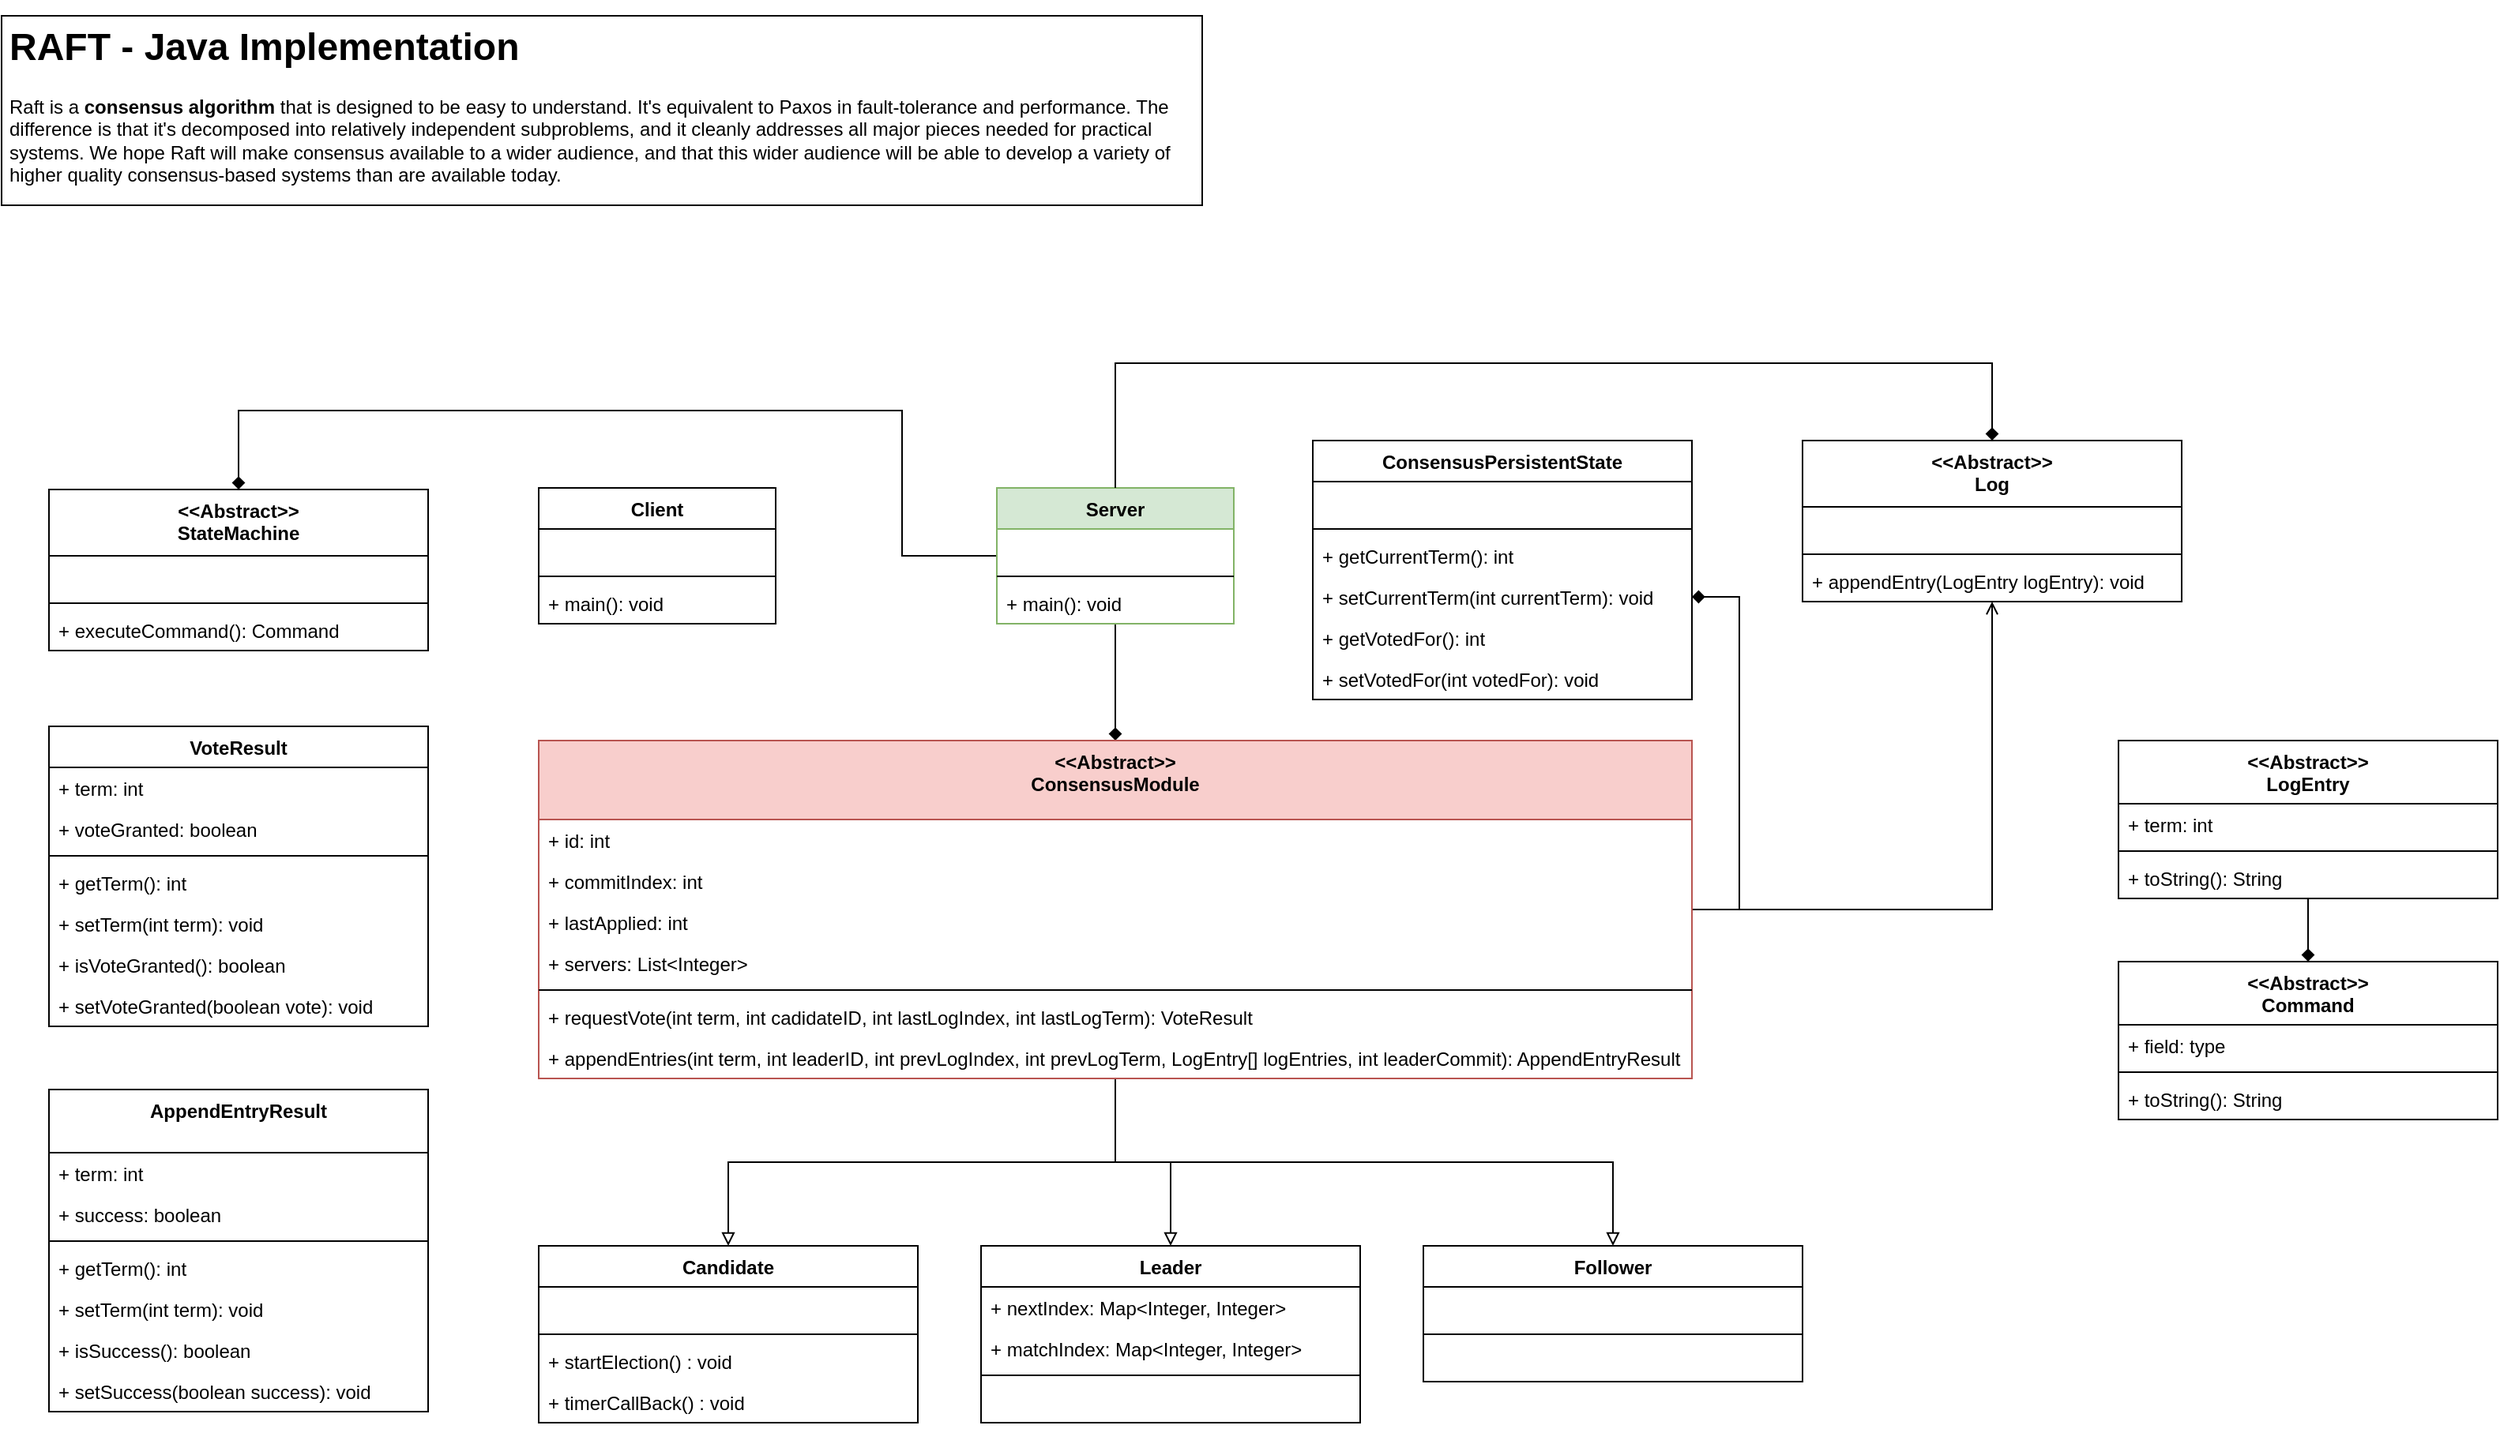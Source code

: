 <mxfile version="16.5.1" type="device"><diagram id="C5RBs43oDa-KdzZeNtuy" name="Java Classes UML"><mxGraphModel dx="1261" dy="967" grid="0" gridSize="10" guides="1" tooltips="1" connect="1" arrows="1" fold="1" page="1" pageScale="1" pageWidth="827" pageHeight="1169" math="0" shadow="0"><root><mxCell id="WIyWlLk6GJQsqaUBKTNV-0"/><mxCell id="WIyWlLk6GJQsqaUBKTNV-1" parent="WIyWlLk6GJQsqaUBKTNV-0"/><mxCell id="46X_BfpMPTvYFvaqsZuw-0" value="Candidate" style="swimlane;fontStyle=1;align=center;verticalAlign=top;childLayout=stackLayout;horizontal=1;startSize=26;horizontalStack=0;resizeParent=1;resizeParentMax=0;resizeLast=0;collapsible=1;marginBottom=0;" vertex="1" parent="WIyWlLk6GJQsqaUBKTNV-1"><mxGeometry x="360" y="799" width="240" height="112" as="geometry"><mxRectangle x="80" y="170" width="90" height="26" as="alternateBounds"/></mxGeometry></mxCell><mxCell id="46X_BfpMPTvYFvaqsZuw-1" value="  " style="text;strokeColor=none;fillColor=none;align=left;verticalAlign=top;spacingLeft=4;spacingRight=4;overflow=hidden;rotatable=0;points=[[0,0.5],[1,0.5]];portConstraint=eastwest;" vertex="1" parent="46X_BfpMPTvYFvaqsZuw-0"><mxGeometry y="26" width="240" height="26" as="geometry"/></mxCell><mxCell id="46X_BfpMPTvYFvaqsZuw-2" value="" style="line;strokeWidth=1;fillColor=none;align=left;verticalAlign=middle;spacingTop=-1;spacingLeft=3;spacingRight=3;rotatable=0;labelPosition=right;points=[];portConstraint=eastwest;" vertex="1" parent="46X_BfpMPTvYFvaqsZuw-0"><mxGeometry y="52" width="240" height="8" as="geometry"/></mxCell><mxCell id="46X_BfpMPTvYFvaqsZuw-3" value="+ startElection() : void" style="text;strokeColor=none;fillColor=none;align=left;verticalAlign=top;spacingLeft=4;spacingRight=4;overflow=hidden;rotatable=0;points=[[0,0.5],[1,0.5]];portConstraint=eastwest;" vertex="1" parent="46X_BfpMPTvYFvaqsZuw-0"><mxGeometry y="60" width="240" height="26" as="geometry"/></mxCell><mxCell id="46X_BfpMPTvYFvaqsZuw-19" value="+ timerCallBack() : void" style="text;strokeColor=none;fillColor=none;align=left;verticalAlign=top;spacingLeft=4;spacingRight=4;overflow=hidden;rotatable=0;points=[[0,0.5],[1,0.5]];portConstraint=eastwest;" vertex="1" parent="46X_BfpMPTvYFvaqsZuw-0"><mxGeometry y="86" width="240" height="26" as="geometry"/></mxCell><mxCell id="46X_BfpMPTvYFvaqsZuw-111" style="edgeStyle=orthogonalEdgeStyle;rounded=0;orthogonalLoop=1;jettySize=auto;html=1;entryX=0.5;entryY=0;entryDx=0;entryDy=0;fontFamily=Helvetica;fontSize=12;fontColor=#000000;startArrow=none;startFill=0;endArrow=diamond;endFill=1;" edge="1" parent="WIyWlLk6GJQsqaUBKTNV-1" source="46X_BfpMPTvYFvaqsZuw-4" target="46X_BfpMPTvYFvaqsZuw-60"><mxGeometry relative="1" as="geometry"/></mxCell><mxCell id="46X_BfpMPTvYFvaqsZuw-112" style="edgeStyle=orthogonalEdgeStyle;rounded=0;orthogonalLoop=1;jettySize=auto;html=1;entryX=0.5;entryY=0;entryDx=0;entryDy=0;fontFamily=Helvetica;fontSize=12;fontColor=#000000;startArrow=none;startFill=0;endArrow=diamond;endFill=1;" edge="1" parent="WIyWlLk6GJQsqaUBKTNV-1" source="46X_BfpMPTvYFvaqsZuw-4" target="46X_BfpMPTvYFvaqsZuw-106"><mxGeometry relative="1" as="geometry"><mxPoint x="170" y="479" as="targetPoint"/><Array as="points"><mxPoint x="590" y="362"/><mxPoint x="590" y="270"/><mxPoint x="170" y="270"/></Array></mxGeometry></mxCell><mxCell id="46X_BfpMPTvYFvaqsZuw-4" value="Server" style="swimlane;fontStyle=1;align=center;verticalAlign=top;childLayout=stackLayout;horizontal=1;startSize=26;horizontalStack=0;resizeParent=1;resizeParentMax=0;resizeLast=0;collapsible=1;marginBottom=0;fillColor=#d5e8d4;strokeColor=#82b366;" vertex="1" parent="WIyWlLk6GJQsqaUBKTNV-1"><mxGeometry x="650" y="319" width="150" height="86" as="geometry"/></mxCell><mxCell id="46X_BfpMPTvYFvaqsZuw-5" value=" " style="text;strokeColor=none;fillColor=none;align=left;verticalAlign=top;spacingLeft=4;spacingRight=4;overflow=hidden;rotatable=0;points=[[0,0.5],[1,0.5]];portConstraint=eastwest;" vertex="1" parent="46X_BfpMPTvYFvaqsZuw-4"><mxGeometry y="26" width="150" height="26" as="geometry"/></mxCell><mxCell id="46X_BfpMPTvYFvaqsZuw-6" value="" style="line;strokeWidth=1;fillColor=none;align=left;verticalAlign=middle;spacingTop=-1;spacingLeft=3;spacingRight=3;rotatable=0;labelPosition=right;points=[];portConstraint=eastwest;" vertex="1" parent="46X_BfpMPTvYFvaqsZuw-4"><mxGeometry y="52" width="150" height="8" as="geometry"/></mxCell><mxCell id="46X_BfpMPTvYFvaqsZuw-7" value="+ main(): void" style="text;strokeColor=none;fillColor=none;align=left;verticalAlign=top;spacingLeft=4;spacingRight=4;overflow=hidden;rotatable=0;points=[[0,0.5],[1,0.5]];portConstraint=eastwest;" vertex="1" parent="46X_BfpMPTvYFvaqsZuw-4"><mxGeometry y="60" width="150" height="26" as="geometry"/></mxCell><mxCell id="46X_BfpMPTvYFvaqsZuw-8" value="Follower" style="swimlane;fontStyle=1;align=center;verticalAlign=top;childLayout=stackLayout;horizontal=1;startSize=26;horizontalStack=0;resizeParent=1;resizeParentMax=0;resizeLast=0;collapsible=1;marginBottom=0;" vertex="1" parent="WIyWlLk6GJQsqaUBKTNV-1"><mxGeometry x="920" y="799" width="240" height="86" as="geometry"/></mxCell><mxCell id="46X_BfpMPTvYFvaqsZuw-9" value=" " style="text;strokeColor=none;fillColor=none;align=left;verticalAlign=top;spacingLeft=4;spacingRight=4;overflow=hidden;rotatable=0;points=[[0,0.5],[1,0.5]];portConstraint=eastwest;" vertex="1" parent="46X_BfpMPTvYFvaqsZuw-8"><mxGeometry y="26" width="240" height="26" as="geometry"/></mxCell><mxCell id="46X_BfpMPTvYFvaqsZuw-10" value="" style="line;strokeWidth=1;fillColor=none;align=left;verticalAlign=middle;spacingTop=-1;spacingLeft=3;spacingRight=3;rotatable=0;labelPosition=right;points=[];portConstraint=eastwest;" vertex="1" parent="46X_BfpMPTvYFvaqsZuw-8"><mxGeometry y="52" width="240" height="8" as="geometry"/></mxCell><mxCell id="46X_BfpMPTvYFvaqsZuw-11" value=" " style="text;strokeColor=none;fillColor=none;align=left;verticalAlign=top;spacingLeft=4;spacingRight=4;overflow=hidden;rotatable=0;points=[[0,0.5],[1,0.5]];portConstraint=eastwest;" vertex="1" parent="46X_BfpMPTvYFvaqsZuw-8"><mxGeometry y="60" width="240" height="26" as="geometry"/></mxCell><mxCell id="46X_BfpMPTvYFvaqsZuw-12" value="Leader" style="swimlane;fontStyle=1;align=center;verticalAlign=top;childLayout=stackLayout;horizontal=1;startSize=26;horizontalStack=0;resizeParent=1;resizeParentMax=0;resizeLast=0;collapsible=1;marginBottom=0;" vertex="1" parent="WIyWlLk6GJQsqaUBKTNV-1"><mxGeometry x="640" y="799" width="240" height="112" as="geometry"/></mxCell><mxCell id="46X_BfpMPTvYFvaqsZuw-13" value="+ nextIndex: Map&lt;Integer, Integer&gt;" style="text;strokeColor=none;fillColor=none;align=left;verticalAlign=top;spacingLeft=4;spacingRight=4;overflow=hidden;rotatable=0;points=[[0,0.5],[1,0.5]];portConstraint=eastwest;" vertex="1" parent="46X_BfpMPTvYFvaqsZuw-12"><mxGeometry y="26" width="240" height="26" as="geometry"/></mxCell><mxCell id="46X_BfpMPTvYFvaqsZuw-96" value="+ matchIndex: Map&lt;Integer, Integer&gt;" style="text;strokeColor=none;fillColor=none;align=left;verticalAlign=top;spacingLeft=4;spacingRight=4;overflow=hidden;rotatable=0;points=[[0,0.5],[1,0.5]];portConstraint=eastwest;" vertex="1" parent="46X_BfpMPTvYFvaqsZuw-12"><mxGeometry y="52" width="240" height="26" as="geometry"/></mxCell><mxCell id="46X_BfpMPTvYFvaqsZuw-14" value="" style="line;strokeWidth=1;fillColor=none;align=left;verticalAlign=middle;spacingTop=-1;spacingLeft=3;spacingRight=3;rotatable=0;labelPosition=right;points=[];portConstraint=eastwest;" vertex="1" parent="46X_BfpMPTvYFvaqsZuw-12"><mxGeometry y="78" width="240" height="8" as="geometry"/></mxCell><mxCell id="46X_BfpMPTvYFvaqsZuw-15" value=" " style="text;strokeColor=none;fillColor=none;align=left;verticalAlign=top;spacingLeft=4;spacingRight=4;overflow=hidden;rotatable=0;points=[[0,0.5],[1,0.5]];portConstraint=eastwest;" vertex="1" parent="46X_BfpMPTvYFvaqsZuw-12"><mxGeometry y="86" width="240" height="26" as="geometry"/></mxCell><mxCell id="46X_BfpMPTvYFvaqsZuw-23" value="&lt;h1&gt;RAFT - Java Implementation&lt;/h1&gt;&lt;p&gt;&lt;font style=&quot;font-size: 12px&quot;&gt;Raft is a &lt;b&gt;consensus algorithm&lt;/b&gt; that is designed to be easy to understand. It's equivalent to Paxos in fault-tolerance and performance. The difference is that it's decomposed into relatively independent subproblems, and it cleanly addresses all major pieces needed for practical systems. We hope Raft will make consensus available to a wider audience, and that this wider audience will be able to develop a variety of higher quality consensus-based systems than are available today.&lt;/font&gt;&lt;br&gt;&lt;/p&gt;" style="text;html=1;strokeColor=default;fillColor=none;spacing=5;spacingTop=-20;whiteSpace=wrap;overflow=hidden;rounded=0;" vertex="1" parent="WIyWlLk6GJQsqaUBKTNV-1"><mxGeometry x="20" y="20" width="760" height="120" as="geometry"/></mxCell><mxCell id="46X_BfpMPTvYFvaqsZuw-24" value="Client" style="swimlane;fontStyle=1;align=center;verticalAlign=top;childLayout=stackLayout;horizontal=1;startSize=26;horizontalStack=0;resizeParent=1;resizeParentMax=0;resizeLast=0;collapsible=1;marginBottom=0;labelBackgroundColor=none;fontFamily=Helvetica;fontSize=12;fontColor=#000000;strokeColor=default;" vertex="1" parent="WIyWlLk6GJQsqaUBKTNV-1"><mxGeometry x="360" y="319" width="150" height="86" as="geometry"/></mxCell><mxCell id="46X_BfpMPTvYFvaqsZuw-25" value=" " style="text;strokeColor=none;fillColor=none;align=left;verticalAlign=top;spacingLeft=4;spacingRight=4;overflow=hidden;rotatable=0;points=[[0,0.5],[1,0.5]];portConstraint=eastwest;labelBackgroundColor=none;fontFamily=Helvetica;fontSize=12;fontColor=#000000;" vertex="1" parent="46X_BfpMPTvYFvaqsZuw-24"><mxGeometry y="26" width="150" height="26" as="geometry"/></mxCell><mxCell id="46X_BfpMPTvYFvaqsZuw-26" value="" style="line;strokeWidth=1;fillColor=none;align=left;verticalAlign=middle;spacingTop=-1;spacingLeft=3;spacingRight=3;rotatable=0;labelPosition=right;points=[];portConstraint=eastwest;labelBackgroundColor=none;fontFamily=Helvetica;fontSize=12;fontColor=#000000;" vertex="1" parent="46X_BfpMPTvYFvaqsZuw-24"><mxGeometry y="52" width="150" height="8" as="geometry"/></mxCell><mxCell id="46X_BfpMPTvYFvaqsZuw-27" value="+ main(): void" style="text;strokeColor=none;fillColor=none;align=left;verticalAlign=top;spacingLeft=4;spacingRight=4;overflow=hidden;rotatable=0;points=[[0,0.5],[1,0.5]];portConstraint=eastwest;labelBackgroundColor=none;fontFamily=Helvetica;fontSize=12;fontColor=#000000;" vertex="1" parent="46X_BfpMPTvYFvaqsZuw-24"><mxGeometry y="60" width="150" height="26" as="geometry"/></mxCell><mxCell id="46X_BfpMPTvYFvaqsZuw-48" value="ConsensusPersistentState" style="swimlane;fontStyle=1;align=center;verticalAlign=top;childLayout=stackLayout;horizontal=1;startSize=26;horizontalStack=0;resizeParent=1;resizeParentMax=0;resizeLast=0;collapsible=1;marginBottom=0;labelBackgroundColor=none;fontFamily=Helvetica;fontSize=12;fontColor=#000000;strokeColor=default;" vertex="1" parent="WIyWlLk6GJQsqaUBKTNV-1"><mxGeometry x="850" y="289" width="240" height="164" as="geometry"/></mxCell><mxCell id="46X_BfpMPTvYFvaqsZuw-49" value=" " style="text;strokeColor=none;fillColor=none;align=left;verticalAlign=top;spacingLeft=4;spacingRight=4;overflow=hidden;rotatable=0;points=[[0,0.5],[1,0.5]];portConstraint=eastwest;labelBackgroundColor=none;fontFamily=Helvetica;fontSize=12;fontColor=#000000;" vertex="1" parent="46X_BfpMPTvYFvaqsZuw-48"><mxGeometry y="26" width="240" height="26" as="geometry"/></mxCell><mxCell id="46X_BfpMPTvYFvaqsZuw-50" value="" style="line;strokeWidth=1;fillColor=none;align=left;verticalAlign=middle;spacingTop=-1;spacingLeft=3;spacingRight=3;rotatable=0;labelPosition=right;points=[];portConstraint=eastwest;labelBackgroundColor=none;fontFamily=Helvetica;fontSize=12;fontColor=#000000;" vertex="1" parent="46X_BfpMPTvYFvaqsZuw-48"><mxGeometry y="52" width="240" height="8" as="geometry"/></mxCell><mxCell id="46X_BfpMPTvYFvaqsZuw-51" value="+ getCurrentTerm(): int" style="text;strokeColor=none;fillColor=none;align=left;verticalAlign=top;spacingLeft=4;spacingRight=4;overflow=hidden;rotatable=0;points=[[0,0.5],[1,0.5]];portConstraint=eastwest;labelBackgroundColor=none;fontFamily=Helvetica;fontSize=12;fontColor=#000000;" vertex="1" parent="46X_BfpMPTvYFvaqsZuw-48"><mxGeometry y="60" width="240" height="26" as="geometry"/></mxCell><mxCell id="46X_BfpMPTvYFvaqsZuw-52" value="+ setCurrentTerm(int currentTerm): void" style="text;strokeColor=none;fillColor=none;align=left;verticalAlign=top;spacingLeft=4;spacingRight=4;overflow=hidden;rotatable=0;points=[[0,0.5],[1,0.5]];portConstraint=eastwest;labelBackgroundColor=none;fontFamily=Helvetica;fontSize=12;fontColor=#000000;" vertex="1" parent="46X_BfpMPTvYFvaqsZuw-48"><mxGeometry y="86" width="240" height="26" as="geometry"/></mxCell><mxCell id="46X_BfpMPTvYFvaqsZuw-53" value="+ getVotedFor(): int" style="text;strokeColor=none;fillColor=none;align=left;verticalAlign=top;spacingLeft=4;spacingRight=4;overflow=hidden;rotatable=0;points=[[0,0.5],[1,0.5]];portConstraint=eastwest;labelBackgroundColor=none;fontFamily=Helvetica;fontSize=12;fontColor=#000000;" vertex="1" parent="46X_BfpMPTvYFvaqsZuw-48"><mxGeometry y="112" width="240" height="26" as="geometry"/></mxCell><mxCell id="46X_BfpMPTvYFvaqsZuw-54" value="+ setVotedFor(int votedFor): void" style="text;strokeColor=none;fillColor=none;align=left;verticalAlign=top;spacingLeft=4;spacingRight=4;overflow=hidden;rotatable=0;points=[[0,0.5],[1,0.5]];portConstraint=eastwest;labelBackgroundColor=none;fontFamily=Helvetica;fontSize=12;fontColor=#000000;" vertex="1" parent="46X_BfpMPTvYFvaqsZuw-48"><mxGeometry y="138" width="240" height="26" as="geometry"/></mxCell><mxCell id="46X_BfpMPTvYFvaqsZuw-118" style="edgeStyle=orthogonalEdgeStyle;rounded=0;orthogonalLoop=1;jettySize=auto;html=1;entryX=0.5;entryY=0;entryDx=0;entryDy=0;fontFamily=Helvetica;fontSize=12;fontColor=#000000;startArrow=none;startFill=0;endArrow=block;endFill=0;" edge="1" parent="WIyWlLk6GJQsqaUBKTNV-1" source="46X_BfpMPTvYFvaqsZuw-60" target="46X_BfpMPTvYFvaqsZuw-0"><mxGeometry relative="1" as="geometry"/></mxCell><mxCell id="46X_BfpMPTvYFvaqsZuw-119" style="edgeStyle=orthogonalEdgeStyle;rounded=0;orthogonalLoop=1;jettySize=auto;html=1;entryX=0.5;entryY=0;entryDx=0;entryDy=0;fontFamily=Helvetica;fontSize=12;fontColor=#000000;startArrow=none;startFill=0;endArrow=block;endFill=0;" edge="1" parent="WIyWlLk6GJQsqaUBKTNV-1" source="46X_BfpMPTvYFvaqsZuw-60" target="46X_BfpMPTvYFvaqsZuw-12"><mxGeometry relative="1" as="geometry"/></mxCell><mxCell id="46X_BfpMPTvYFvaqsZuw-120" style="edgeStyle=orthogonalEdgeStyle;rounded=0;orthogonalLoop=1;jettySize=auto;html=1;entryX=0.5;entryY=0;entryDx=0;entryDy=0;fontFamily=Helvetica;fontSize=12;fontColor=#000000;startArrow=none;startFill=0;endArrow=block;endFill=0;" edge="1" parent="WIyWlLk6GJQsqaUBKTNV-1" source="46X_BfpMPTvYFvaqsZuw-60" target="46X_BfpMPTvYFvaqsZuw-8"><mxGeometry relative="1" as="geometry"/></mxCell><mxCell id="46X_BfpMPTvYFvaqsZuw-125" style="edgeStyle=orthogonalEdgeStyle;rounded=0;orthogonalLoop=1;jettySize=auto;html=1;fontFamily=Helvetica;fontSize=12;fontColor=#000000;startArrow=none;startFill=0;endArrow=open;endFill=0;" edge="1" parent="WIyWlLk6GJQsqaUBKTNV-1" source="46X_BfpMPTvYFvaqsZuw-60" target="46X_BfpMPTvYFvaqsZuw-97"><mxGeometry relative="1" as="geometry"/></mxCell><mxCell id="46X_BfpMPTvYFvaqsZuw-127" style="edgeStyle=orthogonalEdgeStyle;rounded=0;orthogonalLoop=1;jettySize=auto;html=1;fontFamily=Helvetica;fontSize=12;fontColor=#000000;startArrow=none;startFill=0;endArrow=diamond;endFill=1;entryX=1;entryY=0.5;entryDx=0;entryDy=0;" edge="1" parent="WIyWlLk6GJQsqaUBKTNV-1" source="46X_BfpMPTvYFvaqsZuw-60" target="46X_BfpMPTvYFvaqsZuw-52"><mxGeometry relative="1" as="geometry"><Array as="points"><mxPoint x="1120" y="586"/><mxPoint x="1120" y="388"/></Array></mxGeometry></mxCell><mxCell id="46X_BfpMPTvYFvaqsZuw-60" value="&lt;&lt;Abstract&gt;&gt;&#10;ConsensusModule" style="swimlane;fontStyle=1;align=center;verticalAlign=top;childLayout=stackLayout;horizontal=1;startSize=50;horizontalStack=0;resizeParent=1;resizeParentMax=0;resizeLast=0;collapsible=1;marginBottom=0;labelBackgroundColor=none;fontFamily=Helvetica;fontSize=12;strokeColor=#b85450;fillColor=#f8cecc;" vertex="1" parent="WIyWlLk6GJQsqaUBKTNV-1"><mxGeometry x="360" y="479" width="730" height="214" as="geometry"/></mxCell><mxCell id="46X_BfpMPTvYFvaqsZuw-121" value="+ id: int" style="text;strokeColor=none;fillColor=none;align=left;verticalAlign=top;spacingLeft=4;spacingRight=4;overflow=hidden;rotatable=0;points=[[0,0.5],[1,0.5]];portConstraint=eastwest;labelBackgroundColor=none;fontFamily=Helvetica;fontSize=12;fontColor=#000000;" vertex="1" parent="46X_BfpMPTvYFvaqsZuw-60"><mxGeometry y="50" width="730" height="26" as="geometry"/></mxCell><mxCell id="46X_BfpMPTvYFvaqsZuw-61" value="+ commitIndex: int" style="text;strokeColor=none;fillColor=none;align=left;verticalAlign=top;spacingLeft=4;spacingRight=4;overflow=hidden;rotatable=0;points=[[0,0.5],[1,0.5]];portConstraint=eastwest;labelBackgroundColor=none;fontFamily=Helvetica;fontSize=12;fontColor=#000000;" vertex="1" parent="46X_BfpMPTvYFvaqsZuw-60"><mxGeometry y="76" width="730" height="26" as="geometry"/></mxCell><mxCell id="46X_BfpMPTvYFvaqsZuw-62" value="+ lastApplied: int" style="text;strokeColor=none;fillColor=none;align=left;verticalAlign=top;spacingLeft=4;spacingRight=4;overflow=hidden;rotatable=0;points=[[0,0.5],[1,0.5]];portConstraint=eastwest;labelBackgroundColor=none;fontFamily=Helvetica;fontSize=12;fontColor=#000000;" vertex="1" parent="46X_BfpMPTvYFvaqsZuw-60"><mxGeometry y="102" width="730" height="26" as="geometry"/></mxCell><mxCell id="46X_BfpMPTvYFvaqsZuw-63" value="+ servers: List&lt;Integer&gt;" style="text;strokeColor=none;fillColor=none;align=left;verticalAlign=top;spacingLeft=4;spacingRight=4;overflow=hidden;rotatable=0;points=[[0,0.5],[1,0.5]];portConstraint=eastwest;labelBackgroundColor=none;fontFamily=Helvetica;fontSize=12;fontColor=#000000;" vertex="1" parent="46X_BfpMPTvYFvaqsZuw-60"><mxGeometry y="128" width="730" height="26" as="geometry"/></mxCell><mxCell id="46X_BfpMPTvYFvaqsZuw-64" value="" style="line;strokeWidth=1;fillColor=none;align=left;verticalAlign=middle;spacingTop=-1;spacingLeft=3;spacingRight=3;rotatable=0;labelPosition=right;points=[];portConstraint=eastwest;labelBackgroundColor=none;fontFamily=Helvetica;fontSize=12;fontColor=#000000;" vertex="1" parent="46X_BfpMPTvYFvaqsZuw-60"><mxGeometry y="154" width="730" height="8" as="geometry"/></mxCell><mxCell id="46X_BfpMPTvYFvaqsZuw-68" value="+ requestVote(int term, int cadidateID, int lastLogIndex, int lastLogTerm): VoteResult" style="text;strokeColor=none;fillColor=none;align=left;verticalAlign=top;spacingLeft=4;spacingRight=4;overflow=hidden;rotatable=0;points=[[0,0.5],[1,0.5]];portConstraint=eastwest;labelBackgroundColor=none;fontFamily=Helvetica;fontSize=12;fontColor=#000000;" vertex="1" parent="46X_BfpMPTvYFvaqsZuw-60"><mxGeometry y="162" width="730" height="26" as="geometry"/></mxCell><mxCell id="46X_BfpMPTvYFvaqsZuw-69" value="+ appendEntries(int term, int leaderID, int prevLogIndex, int prevLogTerm, LogEntry[] logEntries, int leaderCommit): AppendEntryResult" style="text;strokeColor=none;fillColor=none;align=left;verticalAlign=top;spacingLeft=4;spacingRight=4;overflow=hidden;rotatable=0;points=[[0,0.5],[1,0.5]];portConstraint=eastwest;labelBackgroundColor=none;fontFamily=Helvetica;fontSize=12;fontColor=#000000;" vertex="1" parent="46X_BfpMPTvYFvaqsZuw-60"><mxGeometry y="188" width="730" height="26" as="geometry"/></mxCell><mxCell id="46X_BfpMPTvYFvaqsZuw-74" value="VoteResult" style="swimlane;fontStyle=1;align=center;verticalAlign=top;childLayout=stackLayout;horizontal=1;startSize=26;horizontalStack=0;resizeParent=1;resizeParentMax=0;resizeLast=0;collapsible=1;marginBottom=0;labelBackgroundColor=none;fontFamily=Helvetica;fontSize=12;fontColor=#000000;strokeColor=default;" vertex="1" parent="WIyWlLk6GJQsqaUBKTNV-1"><mxGeometry x="50" y="470" width="240" height="190" as="geometry"/></mxCell><mxCell id="46X_BfpMPTvYFvaqsZuw-75" value="+ term: int" style="text;strokeColor=none;fillColor=none;align=left;verticalAlign=top;spacingLeft=4;spacingRight=4;overflow=hidden;rotatable=0;points=[[0,0.5],[1,0.5]];portConstraint=eastwest;labelBackgroundColor=none;fontFamily=Helvetica;fontSize=12;fontColor=#000000;" vertex="1" parent="46X_BfpMPTvYFvaqsZuw-74"><mxGeometry y="26" width="240" height="26" as="geometry"/></mxCell><mxCell id="46X_BfpMPTvYFvaqsZuw-78" value="+ voteGranted: boolean" style="text;strokeColor=none;fillColor=none;align=left;verticalAlign=top;spacingLeft=4;spacingRight=4;overflow=hidden;rotatable=0;points=[[0,0.5],[1,0.5]];portConstraint=eastwest;labelBackgroundColor=none;fontFamily=Helvetica;fontSize=12;fontColor=#000000;" vertex="1" parent="46X_BfpMPTvYFvaqsZuw-74"><mxGeometry y="52" width="240" height="26" as="geometry"/></mxCell><mxCell id="46X_BfpMPTvYFvaqsZuw-76" value="" style="line;strokeWidth=1;fillColor=none;align=left;verticalAlign=middle;spacingTop=-1;spacingLeft=3;spacingRight=3;rotatable=0;labelPosition=right;points=[];portConstraint=eastwest;labelBackgroundColor=none;fontFamily=Helvetica;fontSize=12;fontColor=#000000;" vertex="1" parent="46X_BfpMPTvYFvaqsZuw-74"><mxGeometry y="78" width="240" height="8" as="geometry"/></mxCell><mxCell id="46X_BfpMPTvYFvaqsZuw-77" value="+ getTerm(): int" style="text;strokeColor=none;fillColor=none;align=left;verticalAlign=top;spacingLeft=4;spacingRight=4;overflow=hidden;rotatable=0;points=[[0,0.5],[1,0.5]];portConstraint=eastwest;labelBackgroundColor=none;fontFamily=Helvetica;fontSize=12;fontColor=#000000;" vertex="1" parent="46X_BfpMPTvYFvaqsZuw-74"><mxGeometry y="86" width="240" height="26" as="geometry"/></mxCell><mxCell id="46X_BfpMPTvYFvaqsZuw-79" value="+ setTerm(int term): void" style="text;strokeColor=none;fillColor=none;align=left;verticalAlign=top;spacingLeft=4;spacingRight=4;overflow=hidden;rotatable=0;points=[[0,0.5],[1,0.5]];portConstraint=eastwest;labelBackgroundColor=none;fontFamily=Helvetica;fontSize=12;fontColor=#000000;" vertex="1" parent="46X_BfpMPTvYFvaqsZuw-74"><mxGeometry y="112" width="240" height="26" as="geometry"/></mxCell><mxCell id="46X_BfpMPTvYFvaqsZuw-80" value="+ isVoteGranted(): boolean" style="text;strokeColor=none;fillColor=none;align=left;verticalAlign=top;spacingLeft=4;spacingRight=4;overflow=hidden;rotatable=0;points=[[0,0.5],[1,0.5]];portConstraint=eastwest;labelBackgroundColor=none;fontFamily=Helvetica;fontSize=12;fontColor=#000000;" vertex="1" parent="46X_BfpMPTvYFvaqsZuw-74"><mxGeometry y="138" width="240" height="26" as="geometry"/></mxCell><mxCell id="46X_BfpMPTvYFvaqsZuw-81" value="+ setVoteGranted(boolean vote): void" style="text;strokeColor=none;fillColor=none;align=left;verticalAlign=top;spacingLeft=4;spacingRight=4;overflow=hidden;rotatable=0;points=[[0,0.5],[1,0.5]];portConstraint=eastwest;labelBackgroundColor=none;fontFamily=Helvetica;fontSize=12;fontColor=#000000;" vertex="1" parent="46X_BfpMPTvYFvaqsZuw-74"><mxGeometry y="164" width="240" height="26" as="geometry"/></mxCell><mxCell id="46X_BfpMPTvYFvaqsZuw-105" style="edgeStyle=orthogonalEdgeStyle;rounded=0;orthogonalLoop=1;jettySize=auto;html=1;entryX=0.5;entryY=0;entryDx=0;entryDy=0;fontFamily=Helvetica;fontSize=12;fontColor=#000000;startArrow=none;startFill=0;endArrow=diamond;endFill=1;" edge="1" parent="WIyWlLk6GJQsqaUBKTNV-1" source="46X_BfpMPTvYFvaqsZuw-82" target="46X_BfpMPTvYFvaqsZuw-101"><mxGeometry relative="1" as="geometry"/></mxCell><mxCell id="46X_BfpMPTvYFvaqsZuw-82" value="&lt;&lt;Abstract&gt;&gt;&#10;LogEntry" style="swimlane;fontStyle=1;align=center;verticalAlign=top;childLayout=stackLayout;horizontal=1;startSize=40;horizontalStack=0;resizeParent=1;resizeParentMax=0;resizeLast=0;collapsible=1;marginBottom=0;labelBackgroundColor=none;fontFamily=Helvetica;fontSize=12;fontColor=#000000;strokeColor=default;" vertex="1" parent="WIyWlLk6GJQsqaUBKTNV-1"><mxGeometry x="1360" y="479" width="240" height="100" as="geometry"/></mxCell><mxCell id="46X_BfpMPTvYFvaqsZuw-83" value="+ term: int" style="text;strokeColor=none;fillColor=none;align=left;verticalAlign=top;spacingLeft=4;spacingRight=4;overflow=hidden;rotatable=0;points=[[0,0.5],[1,0.5]];portConstraint=eastwest;labelBackgroundColor=none;fontFamily=Helvetica;fontSize=12;fontColor=#000000;" vertex="1" parent="46X_BfpMPTvYFvaqsZuw-82"><mxGeometry y="40" width="240" height="26" as="geometry"/></mxCell><mxCell id="46X_BfpMPTvYFvaqsZuw-84" value="" style="line;strokeWidth=1;fillColor=none;align=left;verticalAlign=middle;spacingTop=-1;spacingLeft=3;spacingRight=3;rotatable=0;labelPosition=right;points=[];portConstraint=eastwest;labelBackgroundColor=none;fontFamily=Helvetica;fontSize=12;fontColor=#000000;" vertex="1" parent="46X_BfpMPTvYFvaqsZuw-82"><mxGeometry y="66" width="240" height="8" as="geometry"/></mxCell><mxCell id="46X_BfpMPTvYFvaqsZuw-85" value="+ toString(): String" style="text;strokeColor=none;fillColor=none;align=left;verticalAlign=top;spacingLeft=4;spacingRight=4;overflow=hidden;rotatable=0;points=[[0,0.5],[1,0.5]];portConstraint=eastwest;labelBackgroundColor=none;fontFamily=Helvetica;fontSize=12;fontColor=#000000;" vertex="1" parent="46X_BfpMPTvYFvaqsZuw-82"><mxGeometry y="74" width="240" height="26" as="geometry"/></mxCell><mxCell id="46X_BfpMPTvYFvaqsZuw-86" value="AppendEntryResult" style="swimlane;fontStyle=1;align=center;verticalAlign=top;childLayout=stackLayout;horizontal=1;startSize=40;horizontalStack=0;resizeParent=1;resizeParentMax=0;resizeLast=0;collapsible=1;marginBottom=0;labelBackgroundColor=none;fontFamily=Helvetica;fontSize=12;fontColor=#000000;strokeColor=default;" vertex="1" parent="WIyWlLk6GJQsqaUBKTNV-1"><mxGeometry x="50" y="700" width="240" height="204" as="geometry"/></mxCell><mxCell id="46X_BfpMPTvYFvaqsZuw-87" value="+ term: int" style="text;strokeColor=none;fillColor=none;align=left;verticalAlign=top;spacingLeft=4;spacingRight=4;overflow=hidden;rotatable=0;points=[[0,0.5],[1,0.5]];portConstraint=eastwest;labelBackgroundColor=none;fontFamily=Helvetica;fontSize=12;fontColor=#000000;" vertex="1" parent="46X_BfpMPTvYFvaqsZuw-86"><mxGeometry y="40" width="240" height="26" as="geometry"/></mxCell><mxCell id="46X_BfpMPTvYFvaqsZuw-92" value="+ success: boolean" style="text;strokeColor=none;fillColor=none;align=left;verticalAlign=top;spacingLeft=4;spacingRight=4;overflow=hidden;rotatable=0;points=[[0,0.5],[1,0.5]];portConstraint=eastwest;labelBackgroundColor=none;fontFamily=Helvetica;fontSize=12;fontColor=#000000;" vertex="1" parent="46X_BfpMPTvYFvaqsZuw-86"><mxGeometry y="66" width="240" height="26" as="geometry"/></mxCell><mxCell id="46X_BfpMPTvYFvaqsZuw-88" value="" style="line;strokeWidth=1;fillColor=none;align=left;verticalAlign=middle;spacingTop=-1;spacingLeft=3;spacingRight=3;rotatable=0;labelPosition=right;points=[];portConstraint=eastwest;labelBackgroundColor=none;fontFamily=Helvetica;fontSize=12;fontColor=#000000;" vertex="1" parent="46X_BfpMPTvYFvaqsZuw-86"><mxGeometry y="92" width="240" height="8" as="geometry"/></mxCell><mxCell id="46X_BfpMPTvYFvaqsZuw-89" value="+ getTerm(): int" style="text;strokeColor=none;fillColor=none;align=left;verticalAlign=top;spacingLeft=4;spacingRight=4;overflow=hidden;rotatable=0;points=[[0,0.5],[1,0.5]];portConstraint=eastwest;labelBackgroundColor=none;fontFamily=Helvetica;fontSize=12;fontColor=#000000;" vertex="1" parent="46X_BfpMPTvYFvaqsZuw-86"><mxGeometry y="100" width="240" height="26" as="geometry"/></mxCell><mxCell id="46X_BfpMPTvYFvaqsZuw-93" value="+ setTerm(int term): void" style="text;strokeColor=none;fillColor=none;align=left;verticalAlign=top;spacingLeft=4;spacingRight=4;overflow=hidden;rotatable=0;points=[[0,0.5],[1,0.5]];portConstraint=eastwest;labelBackgroundColor=none;fontFamily=Helvetica;fontSize=12;fontColor=#000000;" vertex="1" parent="46X_BfpMPTvYFvaqsZuw-86"><mxGeometry y="126" width="240" height="26" as="geometry"/></mxCell><mxCell id="46X_BfpMPTvYFvaqsZuw-94" value="+ isSuccess(): boolean" style="text;strokeColor=none;fillColor=none;align=left;verticalAlign=top;spacingLeft=4;spacingRight=4;overflow=hidden;rotatable=0;points=[[0,0.5],[1,0.5]];portConstraint=eastwest;labelBackgroundColor=none;fontFamily=Helvetica;fontSize=12;fontColor=#000000;" vertex="1" parent="46X_BfpMPTvYFvaqsZuw-86"><mxGeometry y="152" width="240" height="26" as="geometry"/></mxCell><mxCell id="46X_BfpMPTvYFvaqsZuw-95" value="+ setSuccess(boolean success): void" style="text;strokeColor=none;fillColor=none;align=left;verticalAlign=top;spacingLeft=4;spacingRight=4;overflow=hidden;rotatable=0;points=[[0,0.5],[1,0.5]];portConstraint=eastwest;labelBackgroundColor=none;fontFamily=Helvetica;fontSize=12;fontColor=#000000;" vertex="1" parent="46X_BfpMPTvYFvaqsZuw-86"><mxGeometry y="178" width="240" height="26" as="geometry"/></mxCell><mxCell id="46X_BfpMPTvYFvaqsZuw-124" style="edgeStyle=orthogonalEdgeStyle;rounded=0;orthogonalLoop=1;jettySize=auto;html=1;entryX=0.5;entryY=0;entryDx=0;entryDy=0;fontFamily=Helvetica;fontSize=12;fontColor=#000000;startArrow=diamond;startFill=1;endArrow=none;endFill=0;" edge="1" parent="WIyWlLk6GJQsqaUBKTNV-1" source="46X_BfpMPTvYFvaqsZuw-97" target="46X_BfpMPTvYFvaqsZuw-4"><mxGeometry relative="1" as="geometry"><Array as="points"><mxPoint x="1280" y="240"/><mxPoint x="725" y="240"/></Array></mxGeometry></mxCell><mxCell id="46X_BfpMPTvYFvaqsZuw-97" value="&lt;&lt;Abstract&gt;&gt;&#10;Log" style="swimlane;fontStyle=1;align=center;verticalAlign=top;childLayout=stackLayout;horizontal=1;startSize=42;horizontalStack=0;resizeParent=1;resizeParentMax=0;resizeLast=0;collapsible=1;marginBottom=0;labelBackgroundColor=none;fontFamily=Helvetica;fontSize=12;fontColor=#000000;strokeColor=default;" vertex="1" parent="WIyWlLk6GJQsqaUBKTNV-1"><mxGeometry x="1160" y="289" width="240" height="102" as="geometry"/></mxCell><mxCell id="46X_BfpMPTvYFvaqsZuw-98" value=" " style="text;strokeColor=none;fillColor=none;align=left;verticalAlign=top;spacingLeft=4;spacingRight=4;overflow=hidden;rotatable=0;points=[[0,0.5],[1,0.5]];portConstraint=eastwest;labelBackgroundColor=none;fontFamily=Helvetica;fontSize=12;fontColor=#000000;" vertex="1" parent="46X_BfpMPTvYFvaqsZuw-97"><mxGeometry y="42" width="240" height="26" as="geometry"/></mxCell><mxCell id="46X_BfpMPTvYFvaqsZuw-99" value="" style="line;strokeWidth=1;fillColor=none;align=left;verticalAlign=middle;spacingTop=-1;spacingLeft=3;spacingRight=3;rotatable=0;labelPosition=right;points=[];portConstraint=eastwest;labelBackgroundColor=none;fontFamily=Helvetica;fontSize=12;fontColor=#000000;" vertex="1" parent="46X_BfpMPTvYFvaqsZuw-97"><mxGeometry y="68" width="240" height="8" as="geometry"/></mxCell><mxCell id="46X_BfpMPTvYFvaqsZuw-100" value="+ appendEntry(LogEntry logEntry): void" style="text;strokeColor=none;fillColor=none;align=left;verticalAlign=top;spacingLeft=4;spacingRight=4;overflow=hidden;rotatable=0;points=[[0,0.5],[1,0.5]];portConstraint=eastwest;labelBackgroundColor=none;fontFamily=Helvetica;fontSize=12;fontColor=#000000;" vertex="1" parent="46X_BfpMPTvYFvaqsZuw-97"><mxGeometry y="76" width="240" height="26" as="geometry"/></mxCell><mxCell id="46X_BfpMPTvYFvaqsZuw-101" value="&lt;&lt;Abstract&gt;&gt;&#10;Command" style="swimlane;fontStyle=1;align=center;verticalAlign=top;childLayout=stackLayout;horizontal=1;startSize=40;horizontalStack=0;resizeParent=1;resizeParentMax=0;resizeLast=0;collapsible=1;marginBottom=0;labelBackgroundColor=none;fontFamily=Helvetica;fontSize=12;fontColor=#000000;strokeColor=default;" vertex="1" parent="WIyWlLk6GJQsqaUBKTNV-1"><mxGeometry x="1360" y="619" width="240" height="100" as="geometry"/></mxCell><mxCell id="46X_BfpMPTvYFvaqsZuw-102" value="+ field: type" style="text;strokeColor=none;fillColor=none;align=left;verticalAlign=top;spacingLeft=4;spacingRight=4;overflow=hidden;rotatable=0;points=[[0,0.5],[1,0.5]];portConstraint=eastwest;labelBackgroundColor=none;fontFamily=Helvetica;fontSize=12;fontColor=#000000;" vertex="1" parent="46X_BfpMPTvYFvaqsZuw-101"><mxGeometry y="40" width="240" height="26" as="geometry"/></mxCell><mxCell id="46X_BfpMPTvYFvaqsZuw-103" value="" style="line;strokeWidth=1;fillColor=none;align=left;verticalAlign=middle;spacingTop=-1;spacingLeft=3;spacingRight=3;rotatable=0;labelPosition=right;points=[];portConstraint=eastwest;labelBackgroundColor=none;fontFamily=Helvetica;fontSize=12;fontColor=#000000;" vertex="1" parent="46X_BfpMPTvYFvaqsZuw-101"><mxGeometry y="66" width="240" height="8" as="geometry"/></mxCell><mxCell id="46X_BfpMPTvYFvaqsZuw-104" value="+ toString(): String" style="text;strokeColor=none;fillColor=none;align=left;verticalAlign=top;spacingLeft=4;spacingRight=4;overflow=hidden;rotatable=0;points=[[0,0.5],[1,0.5]];portConstraint=eastwest;labelBackgroundColor=none;fontFamily=Helvetica;fontSize=12;fontColor=#000000;" vertex="1" parent="46X_BfpMPTvYFvaqsZuw-101"><mxGeometry y="74" width="240" height="26" as="geometry"/></mxCell><mxCell id="46X_BfpMPTvYFvaqsZuw-106" value="&lt;&lt;Abstract&gt;&gt;&#10;StateMachine" style="swimlane;fontStyle=1;align=center;verticalAlign=top;childLayout=stackLayout;horizontal=1;startSize=42;horizontalStack=0;resizeParent=1;resizeParentMax=0;resizeLast=0;collapsible=1;marginBottom=0;labelBackgroundColor=none;fontFamily=Helvetica;fontSize=12;fontColor=#000000;strokeColor=default;" vertex="1" parent="WIyWlLk6GJQsqaUBKTNV-1"><mxGeometry x="50" y="320" width="240" height="102" as="geometry"/></mxCell><mxCell id="46X_BfpMPTvYFvaqsZuw-107" value=" " style="text;strokeColor=none;fillColor=none;align=left;verticalAlign=top;spacingLeft=4;spacingRight=4;overflow=hidden;rotatable=0;points=[[0,0.5],[1,0.5]];portConstraint=eastwest;labelBackgroundColor=none;fontFamily=Helvetica;fontSize=12;fontColor=#000000;" vertex="1" parent="46X_BfpMPTvYFvaqsZuw-106"><mxGeometry y="42" width="240" height="26" as="geometry"/></mxCell><mxCell id="46X_BfpMPTvYFvaqsZuw-108" value="" style="line;strokeWidth=1;fillColor=none;align=left;verticalAlign=middle;spacingTop=-1;spacingLeft=3;spacingRight=3;rotatable=0;labelPosition=right;points=[];portConstraint=eastwest;labelBackgroundColor=none;fontFamily=Helvetica;fontSize=12;fontColor=#000000;" vertex="1" parent="46X_BfpMPTvYFvaqsZuw-106"><mxGeometry y="68" width="240" height="8" as="geometry"/></mxCell><mxCell id="46X_BfpMPTvYFvaqsZuw-109" value="+ executeCommand(): Command" style="text;strokeColor=none;fillColor=none;align=left;verticalAlign=top;spacingLeft=4;spacingRight=4;overflow=hidden;rotatable=0;points=[[0,0.5],[1,0.5]];portConstraint=eastwest;labelBackgroundColor=none;fontFamily=Helvetica;fontSize=12;fontColor=#000000;" vertex="1" parent="46X_BfpMPTvYFvaqsZuw-106"><mxGeometry y="76" width="240" height="26" as="geometry"/></mxCell></root></mxGraphModel></diagram></mxfile>